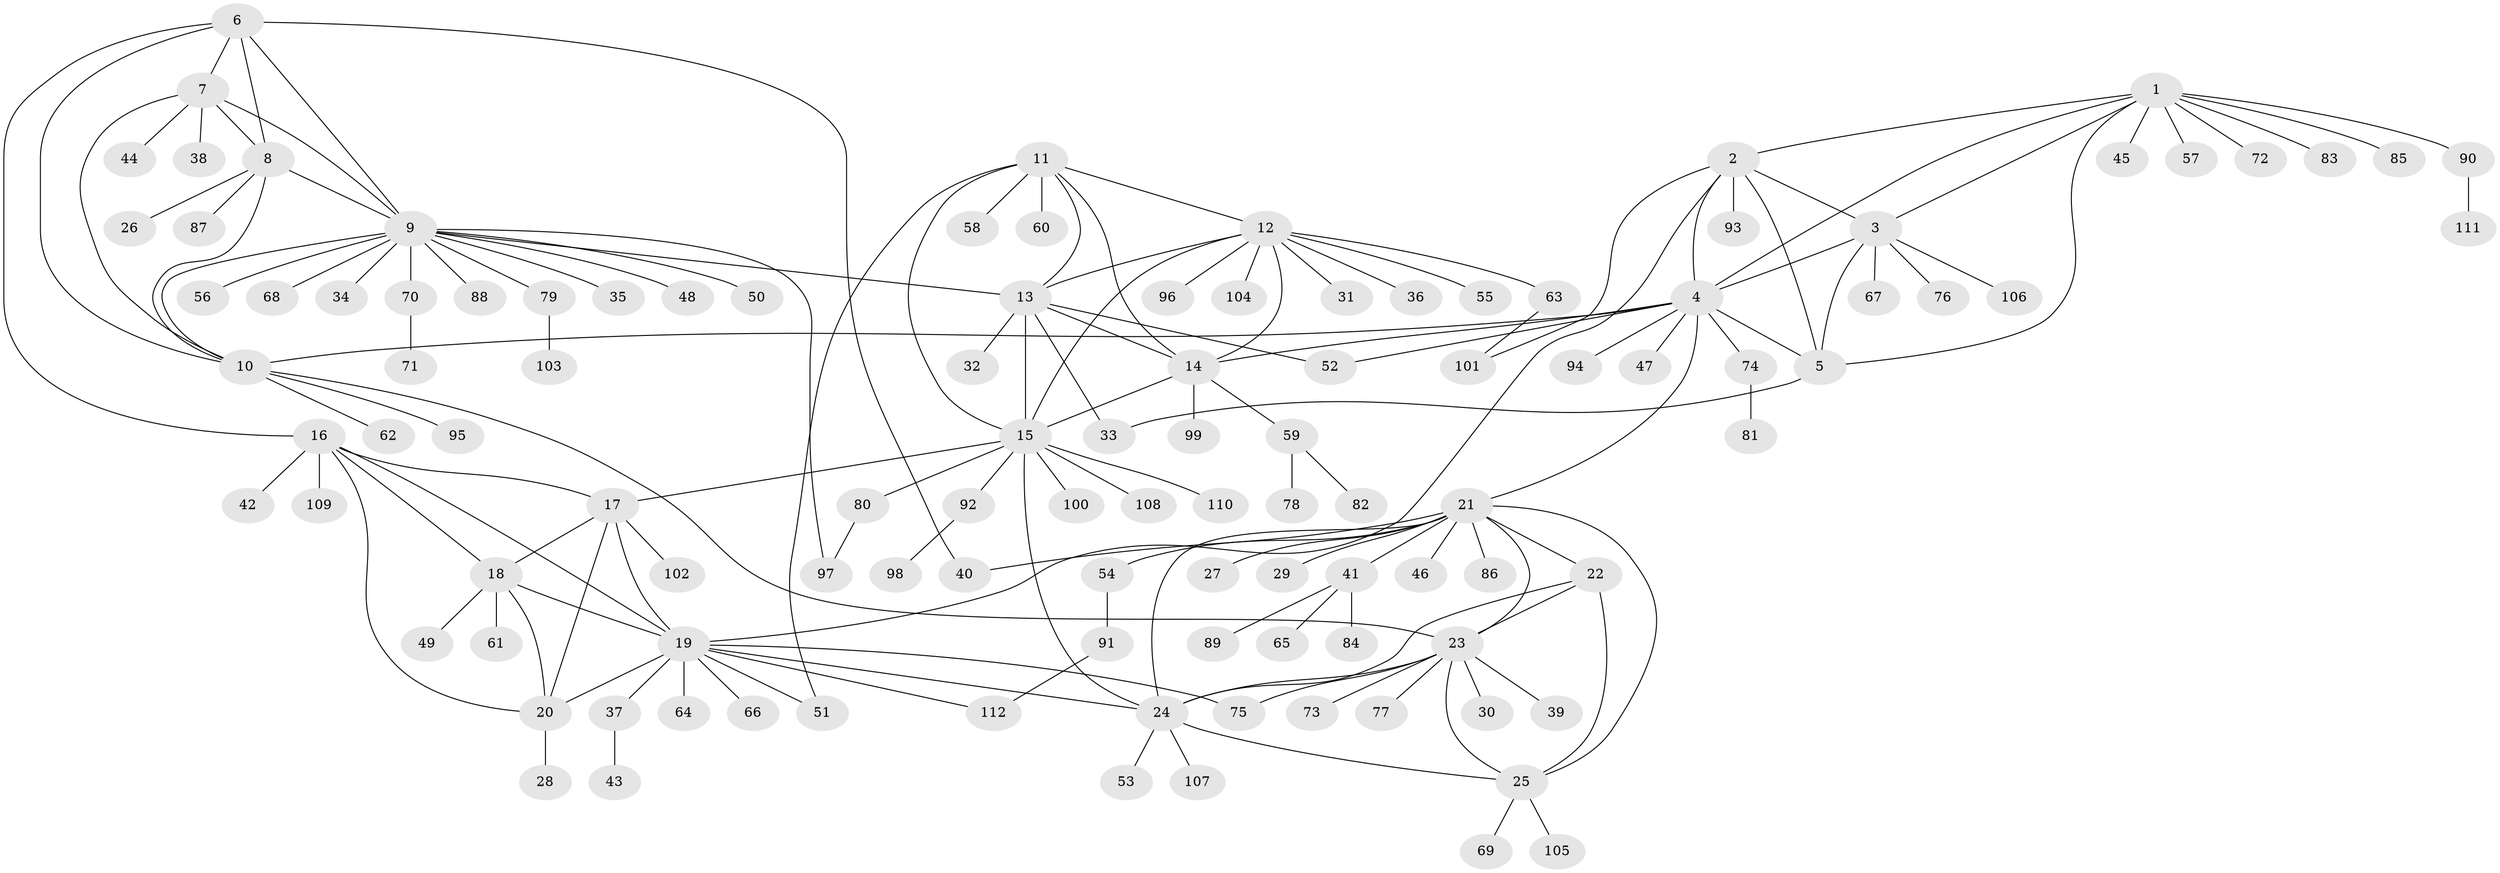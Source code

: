 // coarse degree distribution, {1: 0.5535714285714286, 6: 0.05357142857142857, 5: 0.07142857142857142, 4: 0.05357142857142857, 2: 0.10714285714285714, 7: 0.05357142857142857, 8: 0.08928571428571429, 12: 0.017857142857142856}
// Generated by graph-tools (version 1.1) at 2025/37/03/04/25 23:37:39]
// undirected, 112 vertices, 155 edges
graph export_dot {
  node [color=gray90,style=filled];
  1;
  2;
  3;
  4;
  5;
  6;
  7;
  8;
  9;
  10;
  11;
  12;
  13;
  14;
  15;
  16;
  17;
  18;
  19;
  20;
  21;
  22;
  23;
  24;
  25;
  26;
  27;
  28;
  29;
  30;
  31;
  32;
  33;
  34;
  35;
  36;
  37;
  38;
  39;
  40;
  41;
  42;
  43;
  44;
  45;
  46;
  47;
  48;
  49;
  50;
  51;
  52;
  53;
  54;
  55;
  56;
  57;
  58;
  59;
  60;
  61;
  62;
  63;
  64;
  65;
  66;
  67;
  68;
  69;
  70;
  71;
  72;
  73;
  74;
  75;
  76;
  77;
  78;
  79;
  80;
  81;
  82;
  83;
  84;
  85;
  86;
  87;
  88;
  89;
  90;
  91;
  92;
  93;
  94;
  95;
  96;
  97;
  98;
  99;
  100;
  101;
  102;
  103;
  104;
  105;
  106;
  107;
  108;
  109;
  110;
  111;
  112;
  1 -- 2;
  1 -- 3;
  1 -- 4;
  1 -- 5;
  1 -- 45;
  1 -- 57;
  1 -- 72;
  1 -- 83;
  1 -- 85;
  1 -- 90;
  2 -- 3;
  2 -- 4;
  2 -- 5;
  2 -- 19;
  2 -- 93;
  2 -- 101;
  3 -- 4;
  3 -- 5;
  3 -- 67;
  3 -- 76;
  3 -- 106;
  4 -- 5;
  4 -- 10;
  4 -- 14;
  4 -- 21;
  4 -- 47;
  4 -- 52;
  4 -- 74;
  4 -- 94;
  5 -- 33;
  6 -- 7;
  6 -- 8;
  6 -- 9;
  6 -- 10;
  6 -- 16;
  6 -- 40;
  7 -- 8;
  7 -- 9;
  7 -- 10;
  7 -- 38;
  7 -- 44;
  8 -- 9;
  8 -- 10;
  8 -- 26;
  8 -- 87;
  9 -- 10;
  9 -- 13;
  9 -- 34;
  9 -- 35;
  9 -- 48;
  9 -- 50;
  9 -- 56;
  9 -- 68;
  9 -- 70;
  9 -- 79;
  9 -- 88;
  9 -- 97;
  10 -- 23;
  10 -- 62;
  10 -- 95;
  11 -- 12;
  11 -- 13;
  11 -- 14;
  11 -- 15;
  11 -- 51;
  11 -- 58;
  11 -- 60;
  12 -- 13;
  12 -- 14;
  12 -- 15;
  12 -- 31;
  12 -- 36;
  12 -- 55;
  12 -- 63;
  12 -- 96;
  12 -- 104;
  13 -- 14;
  13 -- 15;
  13 -- 32;
  13 -- 33;
  13 -- 52;
  14 -- 15;
  14 -- 59;
  14 -- 99;
  15 -- 17;
  15 -- 24;
  15 -- 80;
  15 -- 92;
  15 -- 100;
  15 -- 108;
  15 -- 110;
  16 -- 17;
  16 -- 18;
  16 -- 19;
  16 -- 20;
  16 -- 42;
  16 -- 109;
  17 -- 18;
  17 -- 19;
  17 -- 20;
  17 -- 102;
  18 -- 19;
  18 -- 20;
  18 -- 49;
  18 -- 61;
  19 -- 20;
  19 -- 24;
  19 -- 37;
  19 -- 51;
  19 -- 64;
  19 -- 66;
  19 -- 75;
  19 -- 112;
  20 -- 28;
  21 -- 22;
  21 -- 23;
  21 -- 24;
  21 -- 25;
  21 -- 27;
  21 -- 29;
  21 -- 40;
  21 -- 41;
  21 -- 46;
  21 -- 54;
  21 -- 86;
  22 -- 23;
  22 -- 24;
  22 -- 25;
  23 -- 24;
  23 -- 25;
  23 -- 30;
  23 -- 39;
  23 -- 73;
  23 -- 75;
  23 -- 77;
  24 -- 25;
  24 -- 53;
  24 -- 107;
  25 -- 69;
  25 -- 105;
  37 -- 43;
  41 -- 65;
  41 -- 84;
  41 -- 89;
  54 -- 91;
  59 -- 78;
  59 -- 82;
  63 -- 101;
  70 -- 71;
  74 -- 81;
  79 -- 103;
  80 -- 97;
  90 -- 111;
  91 -- 112;
  92 -- 98;
}
